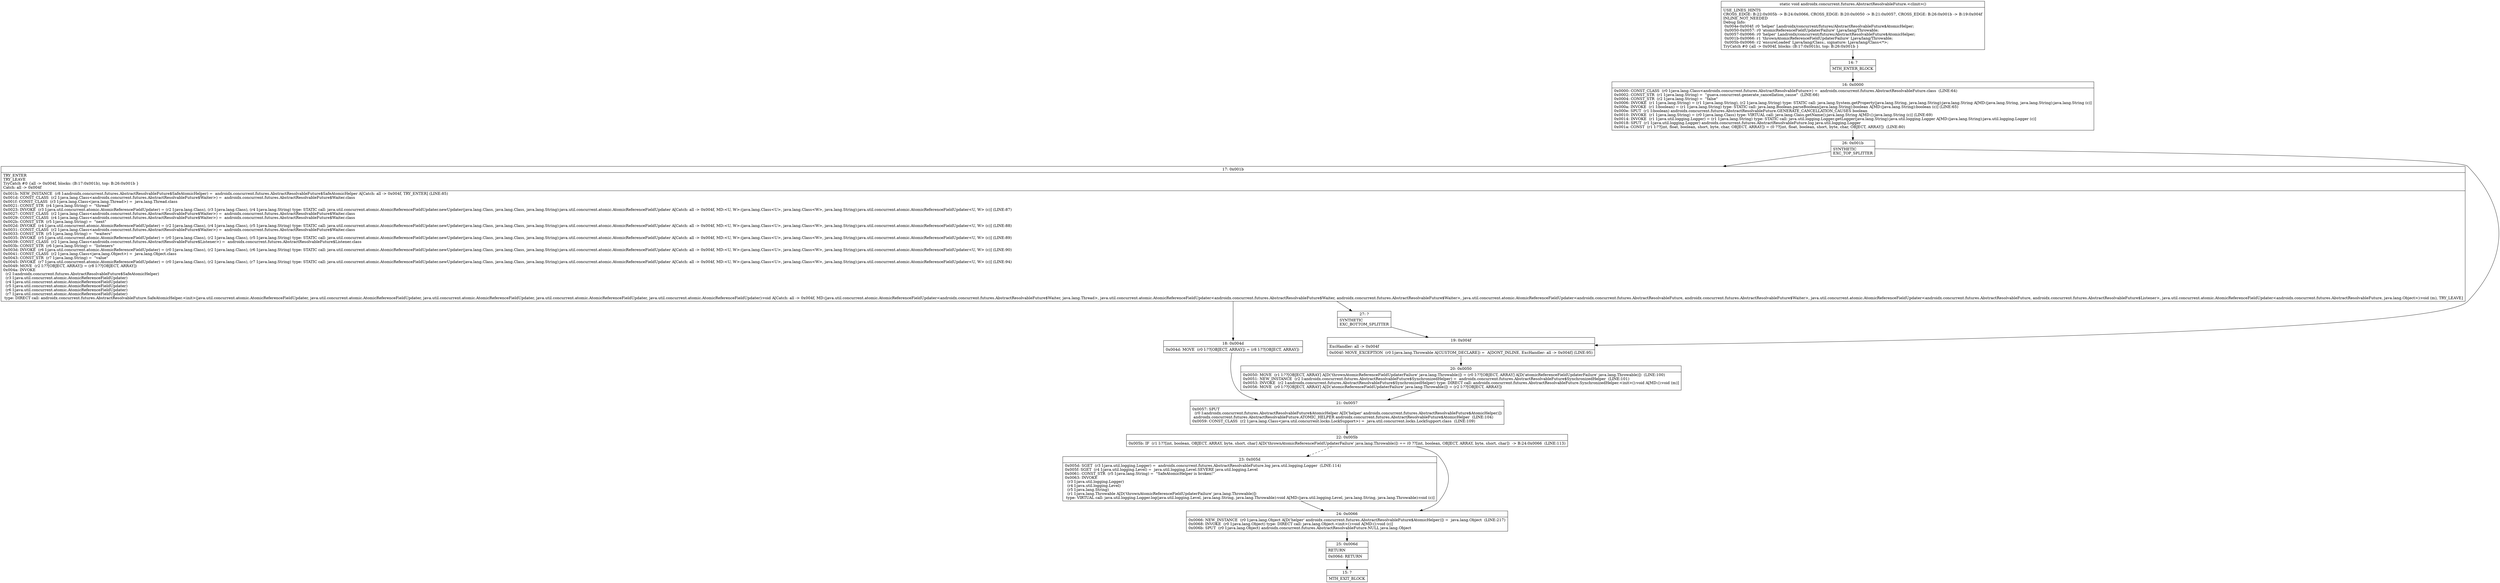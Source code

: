digraph "CFG forandroidx.concurrent.futures.AbstractResolvableFuture.\<clinit\>()V" {
Node_14 [shape=record,label="{14\:\ ?|MTH_ENTER_BLOCK\l}"];
Node_16 [shape=record,label="{16\:\ 0x0000|0x0000: CONST_CLASS  (r0 I:java.lang.Class\<androidx.concurrent.futures.AbstractResolvableFuture\>) =  androidx.concurrent.futures.AbstractResolvableFuture.class  (LINE:64)\l0x0002: CONST_STR  (r1 I:java.lang.String) =  \"guava.concurrent.generate_cancellation_cause\"  (LINE:66)\l0x0004: CONST_STR  (r2 I:java.lang.String) =  \"false\" \l0x0006: INVOKE  (r1 I:java.lang.String) = (r1 I:java.lang.String), (r2 I:java.lang.String) type: STATIC call: java.lang.System.getProperty(java.lang.String, java.lang.String):java.lang.String A[MD:(java.lang.String, java.lang.String):java.lang.String (c)]\l0x000a: INVOKE  (r1 I:boolean) = (r1 I:java.lang.String) type: STATIC call: java.lang.Boolean.parseBoolean(java.lang.String):boolean A[MD:(java.lang.String):boolean (c)] (LINE:65)\l0x000e: SPUT  (r1 I:boolean) androidx.concurrent.futures.AbstractResolvableFuture.GENERATE_CANCELLATION_CAUSES boolean \l0x0010: INVOKE  (r1 I:java.lang.String) = (r0 I:java.lang.Class) type: VIRTUAL call: java.lang.Class.getName():java.lang.String A[MD:():java.lang.String (c)] (LINE:69)\l0x0014: INVOKE  (r1 I:java.util.logging.Logger) = (r1 I:java.lang.String) type: STATIC call: java.util.logging.Logger.getLogger(java.lang.String):java.util.logging.Logger A[MD:(java.lang.String):java.util.logging.Logger (c)]\l0x0018: SPUT  (r1 I:java.util.logging.Logger) androidx.concurrent.futures.AbstractResolvableFuture.log java.util.logging.Logger \l0x001a: CONST  (r1 I:??[int, float, boolean, short, byte, char, OBJECT, ARRAY]) = (0 ??[int, float, boolean, short, byte, char, OBJECT, ARRAY])  (LINE:80)\l}"];
Node_26 [shape=record,label="{26\:\ 0x001b|SYNTHETIC\lEXC_TOP_SPLITTER\l}"];
Node_17 [shape=record,label="{17\:\ 0x001b|TRY_ENTER\lTRY_LEAVE\lTryCatch #0 \{all \-\> 0x004f, blocks: (B:17:0x001b), top: B:26:0x001b \}\lCatch: all \-\> 0x004f\l|0x001b: NEW_INSTANCE  (r8 I:androidx.concurrent.futures.AbstractResolvableFuture$SafeAtomicHelper) =  androidx.concurrent.futures.AbstractResolvableFuture$SafeAtomicHelper A[Catch: all \-\> 0x004f, TRY_ENTER] (LINE:85)\l0x001d: CONST_CLASS  (r2 I:java.lang.Class\<androidx.concurrent.futures.AbstractResolvableFuture$Waiter\>) =  androidx.concurrent.futures.AbstractResolvableFuture$Waiter.class \l0x001f: CONST_CLASS  (r3 I:java.lang.Class\<java.lang.Thread\>) =  java.lang.Thread.class \l0x0021: CONST_STR  (r4 I:java.lang.String) =  \"thread\" \l0x0023: INVOKE  (r3 I:java.util.concurrent.atomic.AtomicReferenceFieldUpdater) = (r2 I:java.lang.Class), (r3 I:java.lang.Class), (r4 I:java.lang.String) type: STATIC call: java.util.concurrent.atomic.AtomicReferenceFieldUpdater.newUpdater(java.lang.Class, java.lang.Class, java.lang.String):java.util.concurrent.atomic.AtomicReferenceFieldUpdater A[Catch: all \-\> 0x004f, MD:\<U, W\>:(java.lang.Class\<U\>, java.lang.Class\<W\>, java.lang.String):java.util.concurrent.atomic.AtomicReferenceFieldUpdater\<U, W\> (c)] (LINE:87)\l0x0027: CONST_CLASS  (r2 I:java.lang.Class\<androidx.concurrent.futures.AbstractResolvableFuture$Waiter\>) =  androidx.concurrent.futures.AbstractResolvableFuture$Waiter.class \l0x0029: CONST_CLASS  (r4 I:java.lang.Class\<androidx.concurrent.futures.AbstractResolvableFuture$Waiter\>) =  androidx.concurrent.futures.AbstractResolvableFuture$Waiter.class \l0x002b: CONST_STR  (r5 I:java.lang.String) =  \"next\" \l0x002d: INVOKE  (r4 I:java.util.concurrent.atomic.AtomicReferenceFieldUpdater) = (r2 I:java.lang.Class), (r4 I:java.lang.Class), (r5 I:java.lang.String) type: STATIC call: java.util.concurrent.atomic.AtomicReferenceFieldUpdater.newUpdater(java.lang.Class, java.lang.Class, java.lang.String):java.util.concurrent.atomic.AtomicReferenceFieldUpdater A[Catch: all \-\> 0x004f, MD:\<U, W\>:(java.lang.Class\<U\>, java.lang.Class\<W\>, java.lang.String):java.util.concurrent.atomic.AtomicReferenceFieldUpdater\<U, W\> (c)] (LINE:88)\l0x0031: CONST_CLASS  (r2 I:java.lang.Class\<androidx.concurrent.futures.AbstractResolvableFuture$Waiter\>) =  androidx.concurrent.futures.AbstractResolvableFuture$Waiter.class \l0x0033: CONST_STR  (r5 I:java.lang.String) =  \"waiters\" \l0x0035: INVOKE  (r5 I:java.util.concurrent.atomic.AtomicReferenceFieldUpdater) = (r0 I:java.lang.Class), (r2 I:java.lang.Class), (r5 I:java.lang.String) type: STATIC call: java.util.concurrent.atomic.AtomicReferenceFieldUpdater.newUpdater(java.lang.Class, java.lang.Class, java.lang.String):java.util.concurrent.atomic.AtomicReferenceFieldUpdater A[Catch: all \-\> 0x004f, MD:\<U, W\>:(java.lang.Class\<U\>, java.lang.Class\<W\>, java.lang.String):java.util.concurrent.atomic.AtomicReferenceFieldUpdater\<U, W\> (c)] (LINE:89)\l0x0039: CONST_CLASS  (r2 I:java.lang.Class\<androidx.concurrent.futures.AbstractResolvableFuture$Listener\>) =  androidx.concurrent.futures.AbstractResolvableFuture$Listener.class \l0x003b: CONST_STR  (r6 I:java.lang.String) =  \"listeners\" \l0x003d: INVOKE  (r6 I:java.util.concurrent.atomic.AtomicReferenceFieldUpdater) = (r0 I:java.lang.Class), (r2 I:java.lang.Class), (r6 I:java.lang.String) type: STATIC call: java.util.concurrent.atomic.AtomicReferenceFieldUpdater.newUpdater(java.lang.Class, java.lang.Class, java.lang.String):java.util.concurrent.atomic.AtomicReferenceFieldUpdater A[Catch: all \-\> 0x004f, MD:\<U, W\>:(java.lang.Class\<U\>, java.lang.Class\<W\>, java.lang.String):java.util.concurrent.atomic.AtomicReferenceFieldUpdater\<U, W\> (c)] (LINE:90)\l0x0041: CONST_CLASS  (r2 I:java.lang.Class\<java.lang.Object\>) =  java.lang.Object.class \l0x0043: CONST_STR  (r7 I:java.lang.String) =  \"value\" \l0x0045: INVOKE  (r7 I:java.util.concurrent.atomic.AtomicReferenceFieldUpdater) = (r0 I:java.lang.Class), (r2 I:java.lang.Class), (r7 I:java.lang.String) type: STATIC call: java.util.concurrent.atomic.AtomicReferenceFieldUpdater.newUpdater(java.lang.Class, java.lang.Class, java.lang.String):java.util.concurrent.atomic.AtomicReferenceFieldUpdater A[Catch: all \-\> 0x004f, MD:\<U, W\>:(java.lang.Class\<U\>, java.lang.Class\<W\>, java.lang.String):java.util.concurrent.atomic.AtomicReferenceFieldUpdater\<U, W\> (c)] (LINE:94)\l0x0049: MOVE  (r2 I:??[OBJECT, ARRAY]) = (r8 I:??[OBJECT, ARRAY]) \l0x004a: INVOKE  \l  (r2 I:androidx.concurrent.futures.AbstractResolvableFuture$SafeAtomicHelper)\l  (r3 I:java.util.concurrent.atomic.AtomicReferenceFieldUpdater)\l  (r4 I:java.util.concurrent.atomic.AtomicReferenceFieldUpdater)\l  (r5 I:java.util.concurrent.atomic.AtomicReferenceFieldUpdater)\l  (r6 I:java.util.concurrent.atomic.AtomicReferenceFieldUpdater)\l  (r7 I:java.util.concurrent.atomic.AtomicReferenceFieldUpdater)\l type: DIRECT call: androidx.concurrent.futures.AbstractResolvableFuture.SafeAtomicHelper.\<init\>(java.util.concurrent.atomic.AtomicReferenceFieldUpdater, java.util.concurrent.atomic.AtomicReferenceFieldUpdater, java.util.concurrent.atomic.AtomicReferenceFieldUpdater, java.util.concurrent.atomic.AtomicReferenceFieldUpdater, java.util.concurrent.atomic.AtomicReferenceFieldUpdater):void A[Catch: all \-\> 0x004f, MD:(java.util.concurrent.atomic.AtomicReferenceFieldUpdater\<androidx.concurrent.futures.AbstractResolvableFuture$Waiter, java.lang.Thread\>, java.util.concurrent.atomic.AtomicReferenceFieldUpdater\<androidx.concurrent.futures.AbstractResolvableFuture$Waiter, androidx.concurrent.futures.AbstractResolvableFuture$Waiter\>, java.util.concurrent.atomic.AtomicReferenceFieldUpdater\<androidx.concurrent.futures.AbstractResolvableFuture, androidx.concurrent.futures.AbstractResolvableFuture$Waiter\>, java.util.concurrent.atomic.AtomicReferenceFieldUpdater\<androidx.concurrent.futures.AbstractResolvableFuture, androidx.concurrent.futures.AbstractResolvableFuture$Listener\>, java.util.concurrent.atomic.AtomicReferenceFieldUpdater\<androidx.concurrent.futures.AbstractResolvableFuture, java.lang.Object\>):void (m), TRY_LEAVE]\l}"];
Node_18 [shape=record,label="{18\:\ 0x004d|0x004d: MOVE  (r0 I:??[OBJECT, ARRAY]) = (r8 I:??[OBJECT, ARRAY]) \l}"];
Node_21 [shape=record,label="{21\:\ 0x0057|0x0057: SPUT  \l  (r0 I:androidx.concurrent.futures.AbstractResolvableFuture$AtomicHelper A[D('helper' androidx.concurrent.futures.AbstractResolvableFuture$AtomicHelper)])\l androidx.concurrent.futures.AbstractResolvableFuture.ATOMIC_HELPER androidx.concurrent.futures.AbstractResolvableFuture$AtomicHelper  (LINE:104)\l0x0059: CONST_CLASS  (r2 I:java.lang.Class\<java.util.concurrent.locks.LockSupport\>) =  java.util.concurrent.locks.LockSupport.class  (LINE:109)\l}"];
Node_22 [shape=record,label="{22\:\ 0x005b|0x005b: IF  (r1 I:??[int, boolean, OBJECT, ARRAY, byte, short, char] A[D('thrownAtomicReferenceFieldUpdaterFailure' java.lang.Throwable)]) == (0 ??[int, boolean, OBJECT, ARRAY, byte, short, char])  \-\> B:24:0x0066  (LINE:113)\l}"];
Node_23 [shape=record,label="{23\:\ 0x005d|0x005d: SGET  (r3 I:java.util.logging.Logger) =  androidx.concurrent.futures.AbstractResolvableFuture.log java.util.logging.Logger  (LINE:114)\l0x005f: SGET  (r4 I:java.util.logging.Level) =  java.util.logging.Level.SEVERE java.util.logging.Level \l0x0061: CONST_STR  (r5 I:java.lang.String) =  \"SafeAtomicHelper is broken!\" \l0x0063: INVOKE  \l  (r3 I:java.util.logging.Logger)\l  (r4 I:java.util.logging.Level)\l  (r5 I:java.lang.String)\l  (r1 I:java.lang.Throwable A[D('thrownAtomicReferenceFieldUpdaterFailure' java.lang.Throwable)])\l type: VIRTUAL call: java.util.logging.Logger.log(java.util.logging.Level, java.lang.String, java.lang.Throwable):void A[MD:(java.util.logging.Level, java.lang.String, java.lang.Throwable):void (c)]\l}"];
Node_24 [shape=record,label="{24\:\ 0x0066|0x0066: NEW_INSTANCE  (r0 I:java.lang.Object A[D('helper' androidx.concurrent.futures.AbstractResolvableFuture$AtomicHelper)]) =  java.lang.Object  (LINE:217)\l0x0068: INVOKE  (r0 I:java.lang.Object) type: DIRECT call: java.lang.Object.\<init\>():void A[MD:():void (c)]\l0x006b: SPUT  (r0 I:java.lang.Object) androidx.concurrent.futures.AbstractResolvableFuture.NULL java.lang.Object \l}"];
Node_25 [shape=record,label="{25\:\ 0x006d|RETURN\l|0x006d: RETURN   \l}"];
Node_15 [shape=record,label="{15\:\ ?|MTH_EXIT_BLOCK\l}"];
Node_27 [shape=record,label="{27\:\ ?|SYNTHETIC\lEXC_BOTTOM_SPLITTER\l}"];
Node_19 [shape=record,label="{19\:\ 0x004f|ExcHandler: all \-\> 0x004f\l|0x004f: MOVE_EXCEPTION  (r0 I:java.lang.Throwable A[CUSTOM_DECLARE]) =  A[DONT_INLINE, ExcHandler: all \-\> 0x004f] (LINE:95)\l}"];
Node_20 [shape=record,label="{20\:\ 0x0050|0x0050: MOVE  (r1 I:??[OBJECT, ARRAY] A[D('thrownAtomicReferenceFieldUpdaterFailure' java.lang.Throwable)]) = (r0 I:??[OBJECT, ARRAY] A[D('atomicReferenceFieldUpdaterFailure' java.lang.Throwable)])  (LINE:100)\l0x0051: NEW_INSTANCE  (r2 I:androidx.concurrent.futures.AbstractResolvableFuture$SynchronizedHelper) =  androidx.concurrent.futures.AbstractResolvableFuture$SynchronizedHelper  (LINE:101)\l0x0053: INVOKE  (r2 I:androidx.concurrent.futures.AbstractResolvableFuture$SynchronizedHelper) type: DIRECT call: androidx.concurrent.futures.AbstractResolvableFuture.SynchronizedHelper.\<init\>():void A[MD:():void (m)]\l0x0056: MOVE  (r0 I:??[OBJECT, ARRAY] A[D('atomicReferenceFieldUpdaterFailure' java.lang.Throwable)]) = (r2 I:??[OBJECT, ARRAY]) \l}"];
MethodNode[shape=record,label="{static void androidx.concurrent.futures.AbstractResolvableFuture.\<clinit\>()  | USE_LINES_HINTS\lCROSS_EDGE: B:22:0x005b \-\> B:24:0x0066, CROSS_EDGE: B:20:0x0050 \-\> B:21:0x0057, CROSS_EDGE: B:26:0x001b \-\> B:19:0x004f\lINLINE_NOT_NEEDED\lDebug Info:\l  0x004e\-0x004f: r0 'helper' Landroidx\/concurrent\/futures\/AbstractResolvableFuture$AtomicHelper;\l  0x0050\-0x0057: r0 'atomicReferenceFieldUpdaterFailure' Ljava\/lang\/Throwable;\l  0x0057\-0x0066: r0 'helper' Landroidx\/concurrent\/futures\/AbstractResolvableFuture$AtomicHelper;\l  0x001b\-0x0066: r1 'thrownAtomicReferenceFieldUpdaterFailure' Ljava\/lang\/Throwable;\l  0x005b\-0x0066: r2 'ensureLoaded' Ljava\/lang\/Class;, signature: Ljava\/lang\/Class\<*\>;\lTryCatch #0 \{all \-\> 0x004f, blocks: (B:17:0x001b), top: B:26:0x001b \}\l}"];
MethodNode -> Node_14;Node_14 -> Node_16;
Node_16 -> Node_26;
Node_26 -> Node_17;
Node_26 -> Node_19;
Node_17 -> Node_18;
Node_17 -> Node_27;
Node_18 -> Node_21;
Node_21 -> Node_22;
Node_22 -> Node_23[style=dashed];
Node_22 -> Node_24;
Node_23 -> Node_24;
Node_24 -> Node_25;
Node_25 -> Node_15;
Node_27 -> Node_19;
Node_19 -> Node_20;
Node_20 -> Node_21;
}

